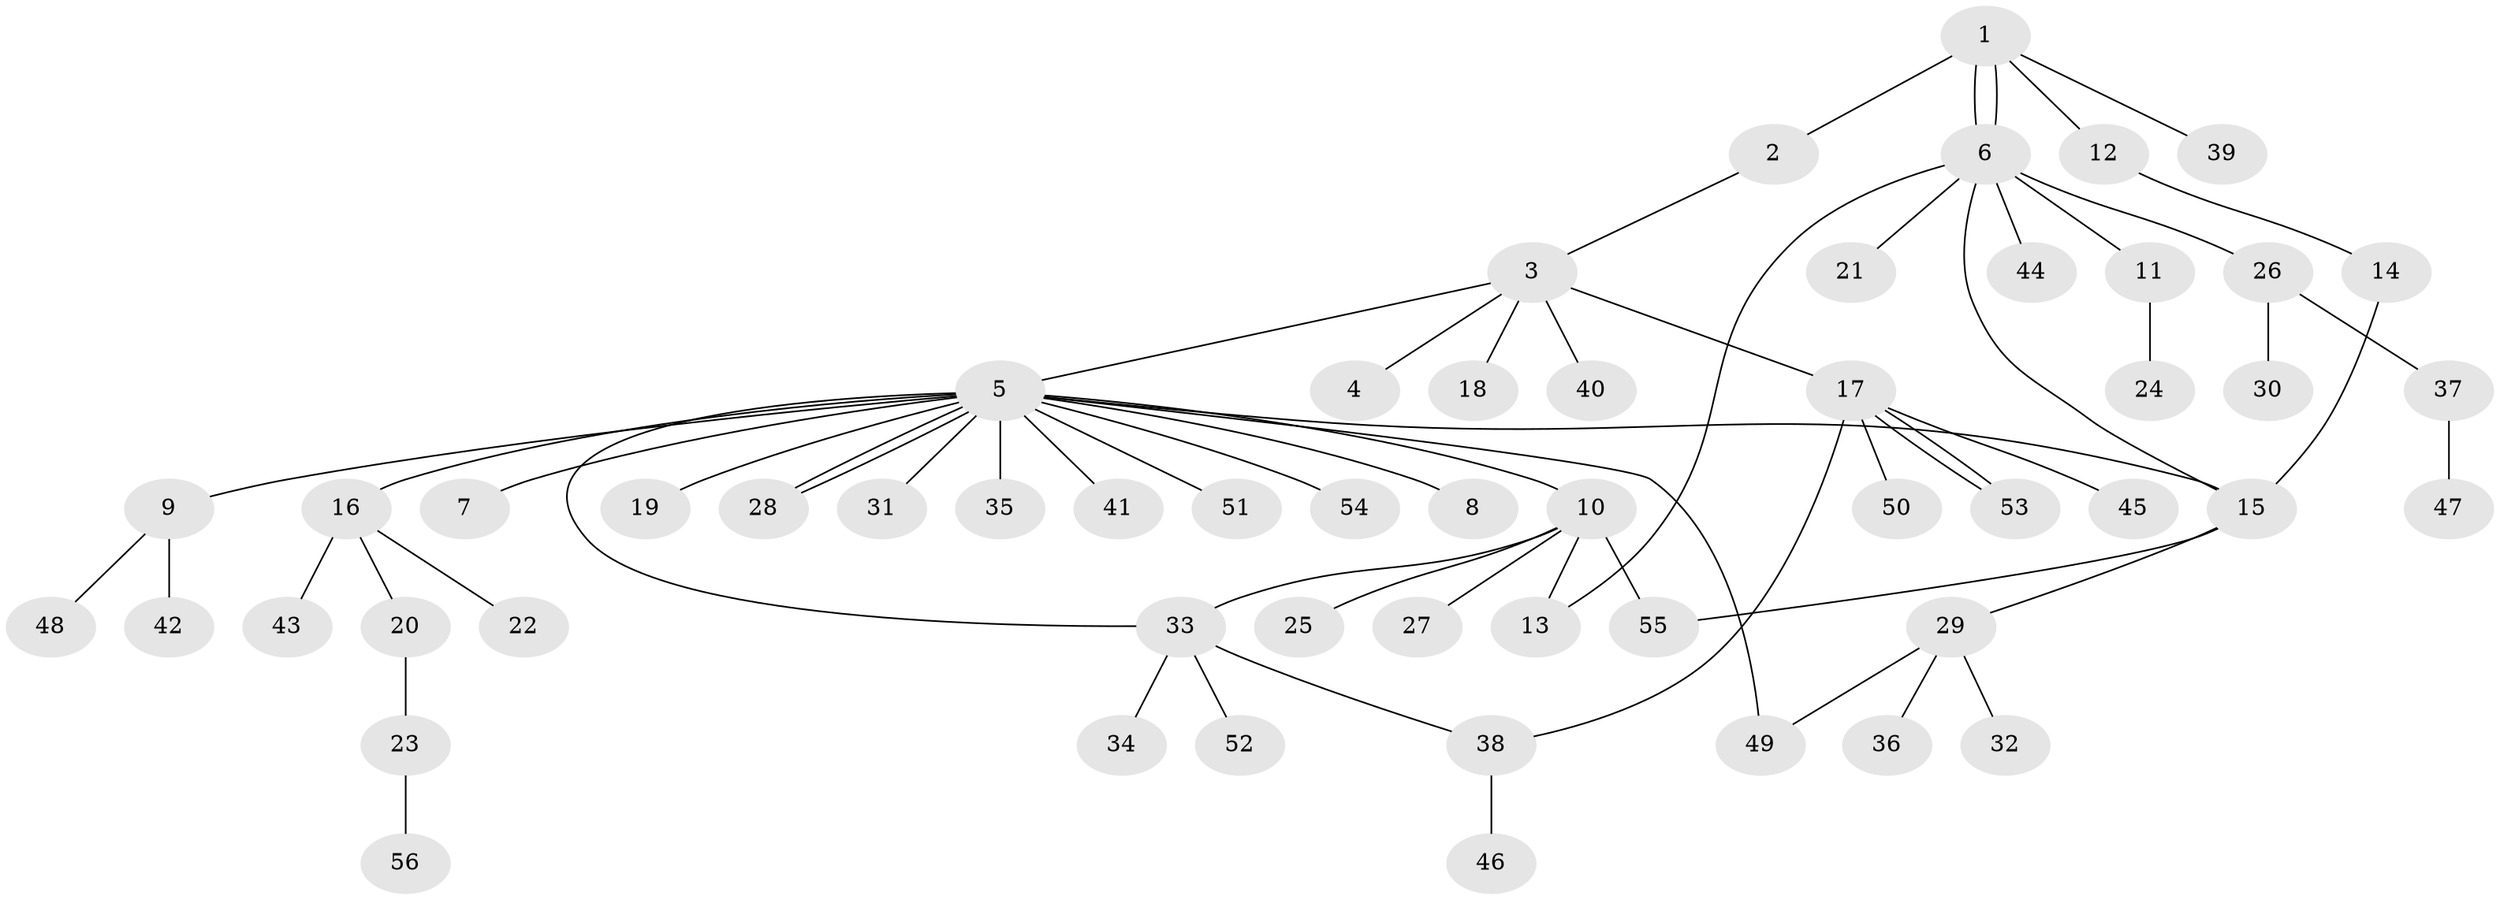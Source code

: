 // coarse degree distribution, {4: 0.05, 15: 0.05, 1: 0.85, 2: 0.05}
// Generated by graph-tools (version 1.1) at 2025/18/03/04/25 18:18:16]
// undirected, 56 vertices, 65 edges
graph export_dot {
graph [start="1"]
  node [color=gray90,style=filled];
  1;
  2;
  3;
  4;
  5;
  6;
  7;
  8;
  9;
  10;
  11;
  12;
  13;
  14;
  15;
  16;
  17;
  18;
  19;
  20;
  21;
  22;
  23;
  24;
  25;
  26;
  27;
  28;
  29;
  30;
  31;
  32;
  33;
  34;
  35;
  36;
  37;
  38;
  39;
  40;
  41;
  42;
  43;
  44;
  45;
  46;
  47;
  48;
  49;
  50;
  51;
  52;
  53;
  54;
  55;
  56;
  1 -- 2;
  1 -- 6;
  1 -- 6;
  1 -- 12;
  1 -- 39;
  2 -- 3;
  3 -- 4;
  3 -- 5;
  3 -- 17;
  3 -- 18;
  3 -- 40;
  5 -- 7;
  5 -- 8;
  5 -- 9;
  5 -- 10;
  5 -- 15;
  5 -- 16;
  5 -- 19;
  5 -- 28;
  5 -- 28;
  5 -- 31;
  5 -- 33;
  5 -- 35;
  5 -- 41;
  5 -- 49;
  5 -- 51;
  5 -- 54;
  6 -- 11;
  6 -- 13;
  6 -- 15;
  6 -- 21;
  6 -- 26;
  6 -- 44;
  9 -- 42;
  9 -- 48;
  10 -- 13;
  10 -- 25;
  10 -- 27;
  10 -- 33;
  10 -- 55;
  11 -- 24;
  12 -- 14;
  14 -- 15;
  15 -- 29;
  15 -- 55;
  16 -- 20;
  16 -- 22;
  16 -- 43;
  17 -- 38;
  17 -- 45;
  17 -- 50;
  17 -- 53;
  17 -- 53;
  20 -- 23;
  23 -- 56;
  26 -- 30;
  26 -- 37;
  29 -- 32;
  29 -- 36;
  29 -- 49;
  33 -- 34;
  33 -- 38;
  33 -- 52;
  37 -- 47;
  38 -- 46;
}
